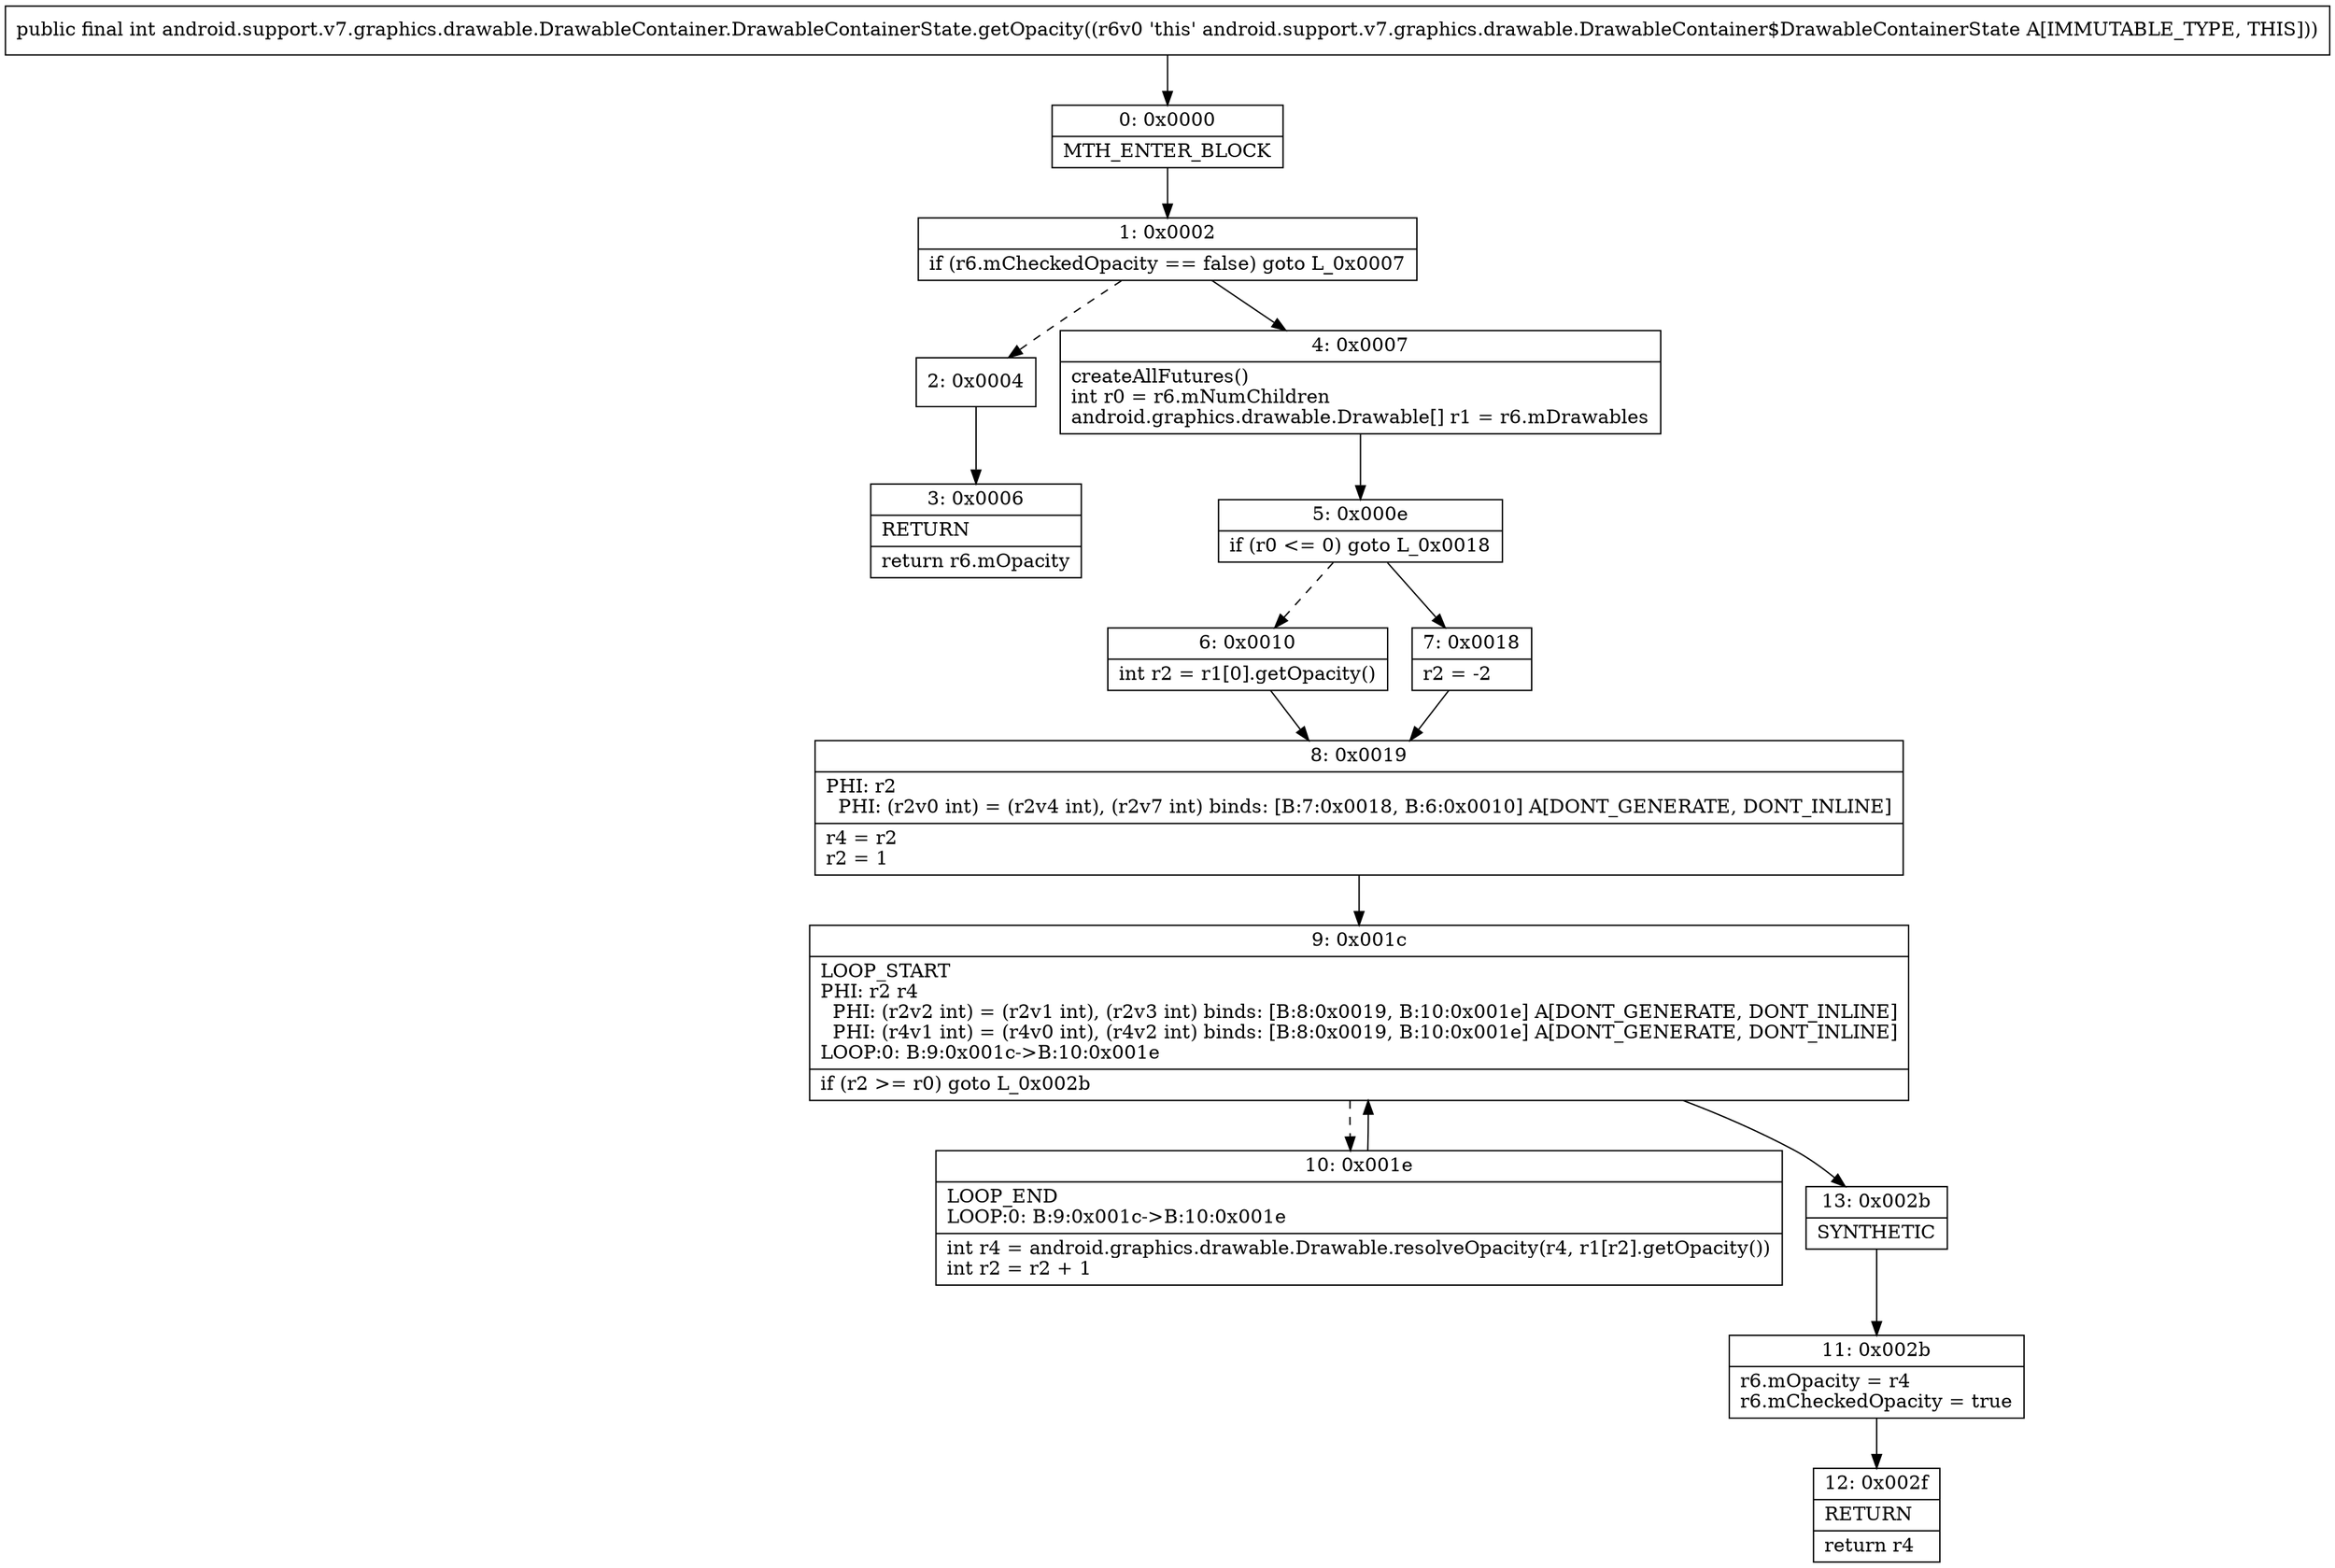 digraph "CFG forandroid.support.v7.graphics.drawable.DrawableContainer.DrawableContainerState.getOpacity()I" {
Node_0 [shape=record,label="{0\:\ 0x0000|MTH_ENTER_BLOCK\l}"];
Node_1 [shape=record,label="{1\:\ 0x0002|if (r6.mCheckedOpacity == false) goto L_0x0007\l}"];
Node_2 [shape=record,label="{2\:\ 0x0004}"];
Node_3 [shape=record,label="{3\:\ 0x0006|RETURN\l|return r6.mOpacity\l}"];
Node_4 [shape=record,label="{4\:\ 0x0007|createAllFutures()\lint r0 = r6.mNumChildren\landroid.graphics.drawable.Drawable[] r1 = r6.mDrawables\l}"];
Node_5 [shape=record,label="{5\:\ 0x000e|if (r0 \<= 0) goto L_0x0018\l}"];
Node_6 [shape=record,label="{6\:\ 0x0010|int r2 = r1[0].getOpacity()\l}"];
Node_7 [shape=record,label="{7\:\ 0x0018|r2 = \-2\l}"];
Node_8 [shape=record,label="{8\:\ 0x0019|PHI: r2 \l  PHI: (r2v0 int) = (r2v4 int), (r2v7 int) binds: [B:7:0x0018, B:6:0x0010] A[DONT_GENERATE, DONT_INLINE]\l|r4 = r2\lr2 = 1\l}"];
Node_9 [shape=record,label="{9\:\ 0x001c|LOOP_START\lPHI: r2 r4 \l  PHI: (r2v2 int) = (r2v1 int), (r2v3 int) binds: [B:8:0x0019, B:10:0x001e] A[DONT_GENERATE, DONT_INLINE]\l  PHI: (r4v1 int) = (r4v0 int), (r4v2 int) binds: [B:8:0x0019, B:10:0x001e] A[DONT_GENERATE, DONT_INLINE]\lLOOP:0: B:9:0x001c\-\>B:10:0x001e\l|if (r2 \>= r0) goto L_0x002b\l}"];
Node_10 [shape=record,label="{10\:\ 0x001e|LOOP_END\lLOOP:0: B:9:0x001c\-\>B:10:0x001e\l|int r4 = android.graphics.drawable.Drawable.resolveOpacity(r4, r1[r2].getOpacity())\lint r2 = r2 + 1\l}"];
Node_11 [shape=record,label="{11\:\ 0x002b|r6.mOpacity = r4\lr6.mCheckedOpacity = true\l}"];
Node_12 [shape=record,label="{12\:\ 0x002f|RETURN\l|return r4\l}"];
Node_13 [shape=record,label="{13\:\ 0x002b|SYNTHETIC\l}"];
MethodNode[shape=record,label="{public final int android.support.v7.graphics.drawable.DrawableContainer.DrawableContainerState.getOpacity((r6v0 'this' android.support.v7.graphics.drawable.DrawableContainer$DrawableContainerState A[IMMUTABLE_TYPE, THIS])) }"];
MethodNode -> Node_0;
Node_0 -> Node_1;
Node_1 -> Node_2[style=dashed];
Node_1 -> Node_4;
Node_2 -> Node_3;
Node_4 -> Node_5;
Node_5 -> Node_6[style=dashed];
Node_5 -> Node_7;
Node_6 -> Node_8;
Node_7 -> Node_8;
Node_8 -> Node_9;
Node_9 -> Node_10[style=dashed];
Node_9 -> Node_13;
Node_10 -> Node_9;
Node_11 -> Node_12;
Node_13 -> Node_11;
}

